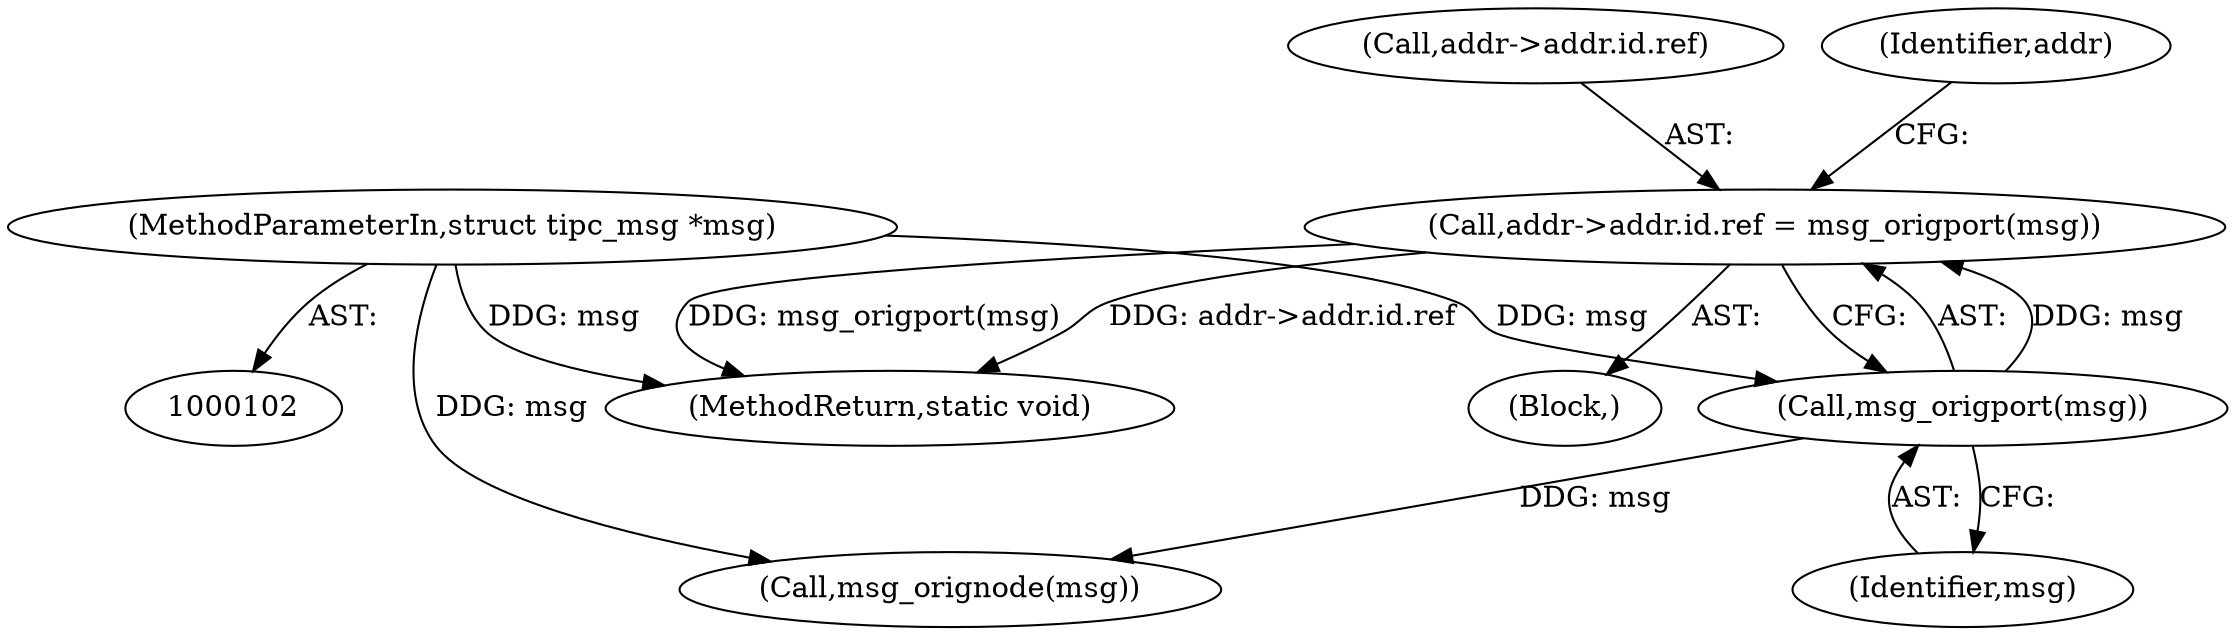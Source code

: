 digraph "0_linux_60085c3d009b0df252547adb336d1ccca5ce52ec_1@pointer" {
"1000137" [label="(Call,addr->addr.id.ref = msg_origport(msg))"];
"1000145" [label="(Call,msg_origport(msg))"];
"1000104" [label="(MethodParameterIn,struct tipc_msg *msg)"];
"1000116" [label="(Block,)"];
"1000138" [label="(Call,addr->addr.id.ref)"];
"1000146" [label="(Identifier,msg)"];
"1000137" [label="(Call,addr->addr.id.ref = msg_origport(msg))"];
"1000155" [label="(Call,msg_orignode(msg))"];
"1000104" [label="(MethodParameterIn,struct tipc_msg *msg)"];
"1000151" [label="(Identifier,addr)"];
"1000177" [label="(MethodReturn,static void)"];
"1000145" [label="(Call,msg_origport(msg))"];
"1000137" -> "1000116"  [label="AST: "];
"1000137" -> "1000145"  [label="CFG: "];
"1000138" -> "1000137"  [label="AST: "];
"1000145" -> "1000137"  [label="AST: "];
"1000151" -> "1000137"  [label="CFG: "];
"1000137" -> "1000177"  [label="DDG: msg_origport(msg)"];
"1000137" -> "1000177"  [label="DDG: addr->addr.id.ref"];
"1000145" -> "1000137"  [label="DDG: msg"];
"1000145" -> "1000146"  [label="CFG: "];
"1000146" -> "1000145"  [label="AST: "];
"1000104" -> "1000145"  [label="DDG: msg"];
"1000145" -> "1000155"  [label="DDG: msg"];
"1000104" -> "1000102"  [label="AST: "];
"1000104" -> "1000177"  [label="DDG: msg"];
"1000104" -> "1000155"  [label="DDG: msg"];
}
